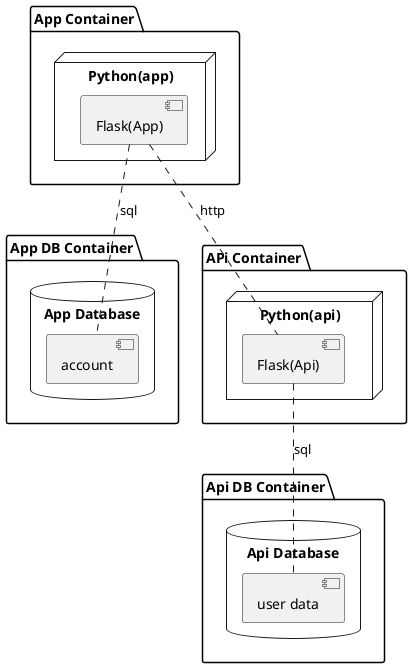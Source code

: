 @startuml

package "App Container" {
    node "Python(app)" {
        [Flask(App)]
    }
}

package "App DB Container" {
  database "App Database" {
      [account]
  }
}

package "APi Container" {
    node "Python(api)" {  
        [Flask(Api)]
    }
}

package "Api DB Container" {
  database "Api Database" {
      [user data]
  }
}

[Flask(App)] .. [account] : sql
[Flask(App)] .. [Flask(Api)] : http
[Flask(Api)] .. [user data] : sql

@enduml
